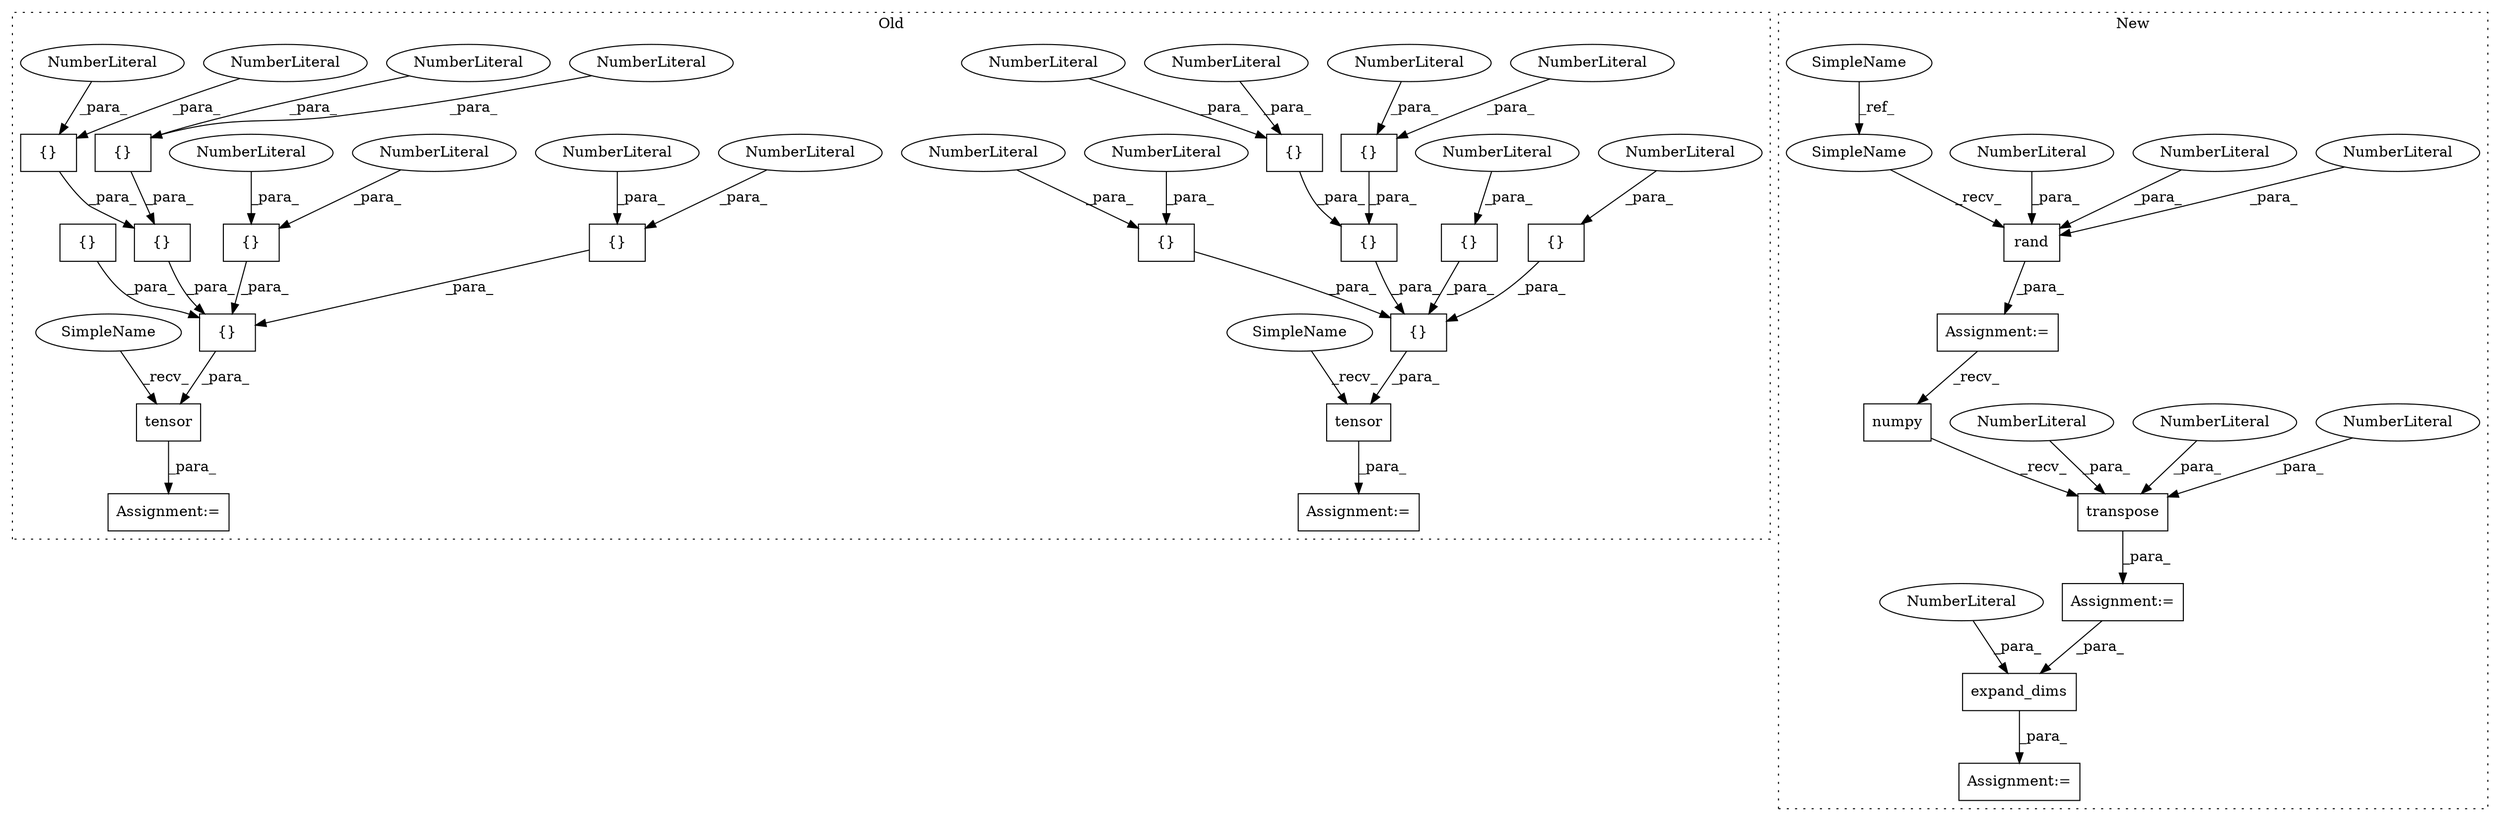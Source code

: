 digraph G {
subgraph cluster0 {
1 [label="tensor" a="32" s="1591,1719" l="7,1" shape="box"];
3 [label="{}" a="4" s="1702,1716" l="1,1" shape="box"];
5 [label="Assignment:=" a="7" s="1584" l="1" shape="box"];
6 [label="{}" a="4" s="1668,1682" l="1,1" shape="box"];
7 [label="NumberLiteral" a="34" s="1710" l="6" shape="ellipse"];
8 [label="NumberLiteral" a="34" s="1669" l="6" shape="ellipse"];
9 [label="{}" a="4" s="1613,1718" l="1,1" shape="box"];
19 [label="tensor" a="32" s="1472,1569" l="7,1" shape="box"];
20 [label="{}" a="4" s="1496,1506" l="1,1" shape="box"];
21 [label="Assignment:=" a="7" s="1465" l="1" shape="box"];
22 [label="{}" a="4" s="1558,1566" l="1,1" shape="box"];
23 [label="NumberLiteral" a="34" s="1502" l="4" shape="ellipse"];
24 [label="{}" a="4" s="1615,1630" l="1,1" shape="box"];
25 [label="NumberLiteral" a="34" s="1676" l="6" shape="ellipse"];
26 [label="{}" a="4" s="1495,1519" l="1,1" shape="box"];
27 [label="NumberLiteral" a="34" s="1703" l="6" shape="ellipse"];
28 [label="{}" a="4" s="1548,1556" l="1,1" shape="box"];
29 [label="NumberLiteral" a="34" s="1497" l="4" shape="ellipse"];
30 [label="{}" a="4" s="1494,1568" l="1,1" shape="box"];
31 [label="NumberLiteral" a="34" s="1616" l="6" shape="ellipse"];
32 [label="{}" a="4" s="1534,1544" l="1,1" shape="box"];
33 [label="NumberLiteral" a="34" s="1540" l="4" shape="ellipse"];
34 [label="{}" a="4" s="1686,1700" l="1,1" shape="box"];
35 [label="NumberLiteral" a="34" s="1563" l="3" shape="ellipse"];
36 [label="NumberLiteral" a="34" s="1553" l="3" shape="ellipse"];
37 [label="{}" a="4" s="1508,1518" l="1,1" shape="box"];
38 [label="NumberLiteral" a="34" s="1514" l="4" shape="ellipse"];
39 [label="{}" a="4" s="1632,1648" l="1,1" shape="box"];
40 [label="NumberLiteral" a="34" s="1633" l="7" shape="ellipse"];
41 [label="{}" a="4" s="1614,1649" l="1,1" shape="box"];
42 [label="NumberLiteral" a="34" s="1623" l="7" shape="ellipse"];
43 [label="NumberLiteral" a="34" s="1641" l="7" shape="ellipse"];
44 [label="NumberLiteral" a="34" s="1509" l="4" shape="ellipse"];
45 [label="NumberLiteral" a="34" s="1559" l="3" shape="ellipse"];
51 [label="SimpleName" a="42" s="1466" l="5" shape="ellipse"];
52 [label="SimpleName" a="42" s="1585" l="5" shape="ellipse"];
label = "Old";
style="dotted";
}
subgraph cluster1 {
2 [label="rand" a="32" s="1581,1591" l="5,1" shape="box"];
4 [label="Assignment:=" a="7" s="1605" l="1" shape="box"];
10 [label="NumberLiteral" a="34" s="1588" l="1" shape="ellipse"];
11 [label="NumberLiteral" a="34" s="1590" l="1" shape="ellipse"];
12 [label="NumberLiteral" a="34" s="1586" l="1" shape="ellipse"];
13 [label="transpose" a="32" s="1619,1634" l="10,1" shape="box"];
14 [label="NumberLiteral" a="34" s="1629" l="1" shape="ellipse"];
15 [label="NumberLiteral" a="34" s="1631" l="1" shape="ellipse"];
16 [label="NumberLiteral" a="34" s="1633" l="1" shape="ellipse"];
17 [label="numpy" a="32" s="1611" l="7" shape="box"];
18 [label="SimpleName" a="42" s="1512" l="5" shape="ellipse"];
46 [label="Assignment:=" a="7" s="1990" l="1" shape="box"];
47 [label="expand_dims" a="32" s="1997,2019" l="12,1" shape="box"];
48 [label="NumberLiteral" a="34" s="2018" l="1" shape="ellipse"];
49 [label="Assignment:=" a="7" s="1574" l="1" shape="box"];
50 [label="SimpleName" a="42" s="1575" l="5" shape="ellipse"];
label = "New";
style="dotted";
}
1 -> 5 [label="_para_"];
2 -> 49 [label="_para_"];
3 -> 9 [label="_para_"];
4 -> 47 [label="_para_"];
6 -> 9 [label="_para_"];
7 -> 3 [label="_para_"];
8 -> 6 [label="_para_"];
9 -> 1 [label="_para_"];
10 -> 2 [label="_para_"];
11 -> 2 [label="_para_"];
12 -> 2 [label="_para_"];
13 -> 4 [label="_para_"];
14 -> 13 [label="_para_"];
15 -> 13 [label="_para_"];
16 -> 13 [label="_para_"];
17 -> 13 [label="_recv_"];
18 -> 50 [label="_ref_"];
19 -> 21 [label="_para_"];
20 -> 26 [label="_para_"];
22 -> 30 [label="_para_"];
23 -> 20 [label="_para_"];
24 -> 41 [label="_para_"];
25 -> 6 [label="_para_"];
26 -> 30 [label="_para_"];
27 -> 3 [label="_para_"];
28 -> 30 [label="_para_"];
29 -> 20 [label="_para_"];
30 -> 19 [label="_para_"];
31 -> 24 [label="_para_"];
32 -> 30 [label="_para_"];
33 -> 32 [label="_para_"];
34 -> 9 [label="_para_"];
35 -> 22 [label="_para_"];
36 -> 28 [label="_para_"];
37 -> 26 [label="_para_"];
38 -> 37 [label="_para_"];
39 -> 41 [label="_para_"];
40 -> 39 [label="_para_"];
41 -> 9 [label="_para_"];
42 -> 24 [label="_para_"];
43 -> 39 [label="_para_"];
44 -> 37 [label="_para_"];
45 -> 22 [label="_para_"];
47 -> 46 [label="_para_"];
48 -> 47 [label="_para_"];
49 -> 17 [label="_recv_"];
50 -> 2 [label="_recv_"];
51 -> 19 [label="_recv_"];
52 -> 1 [label="_recv_"];
}